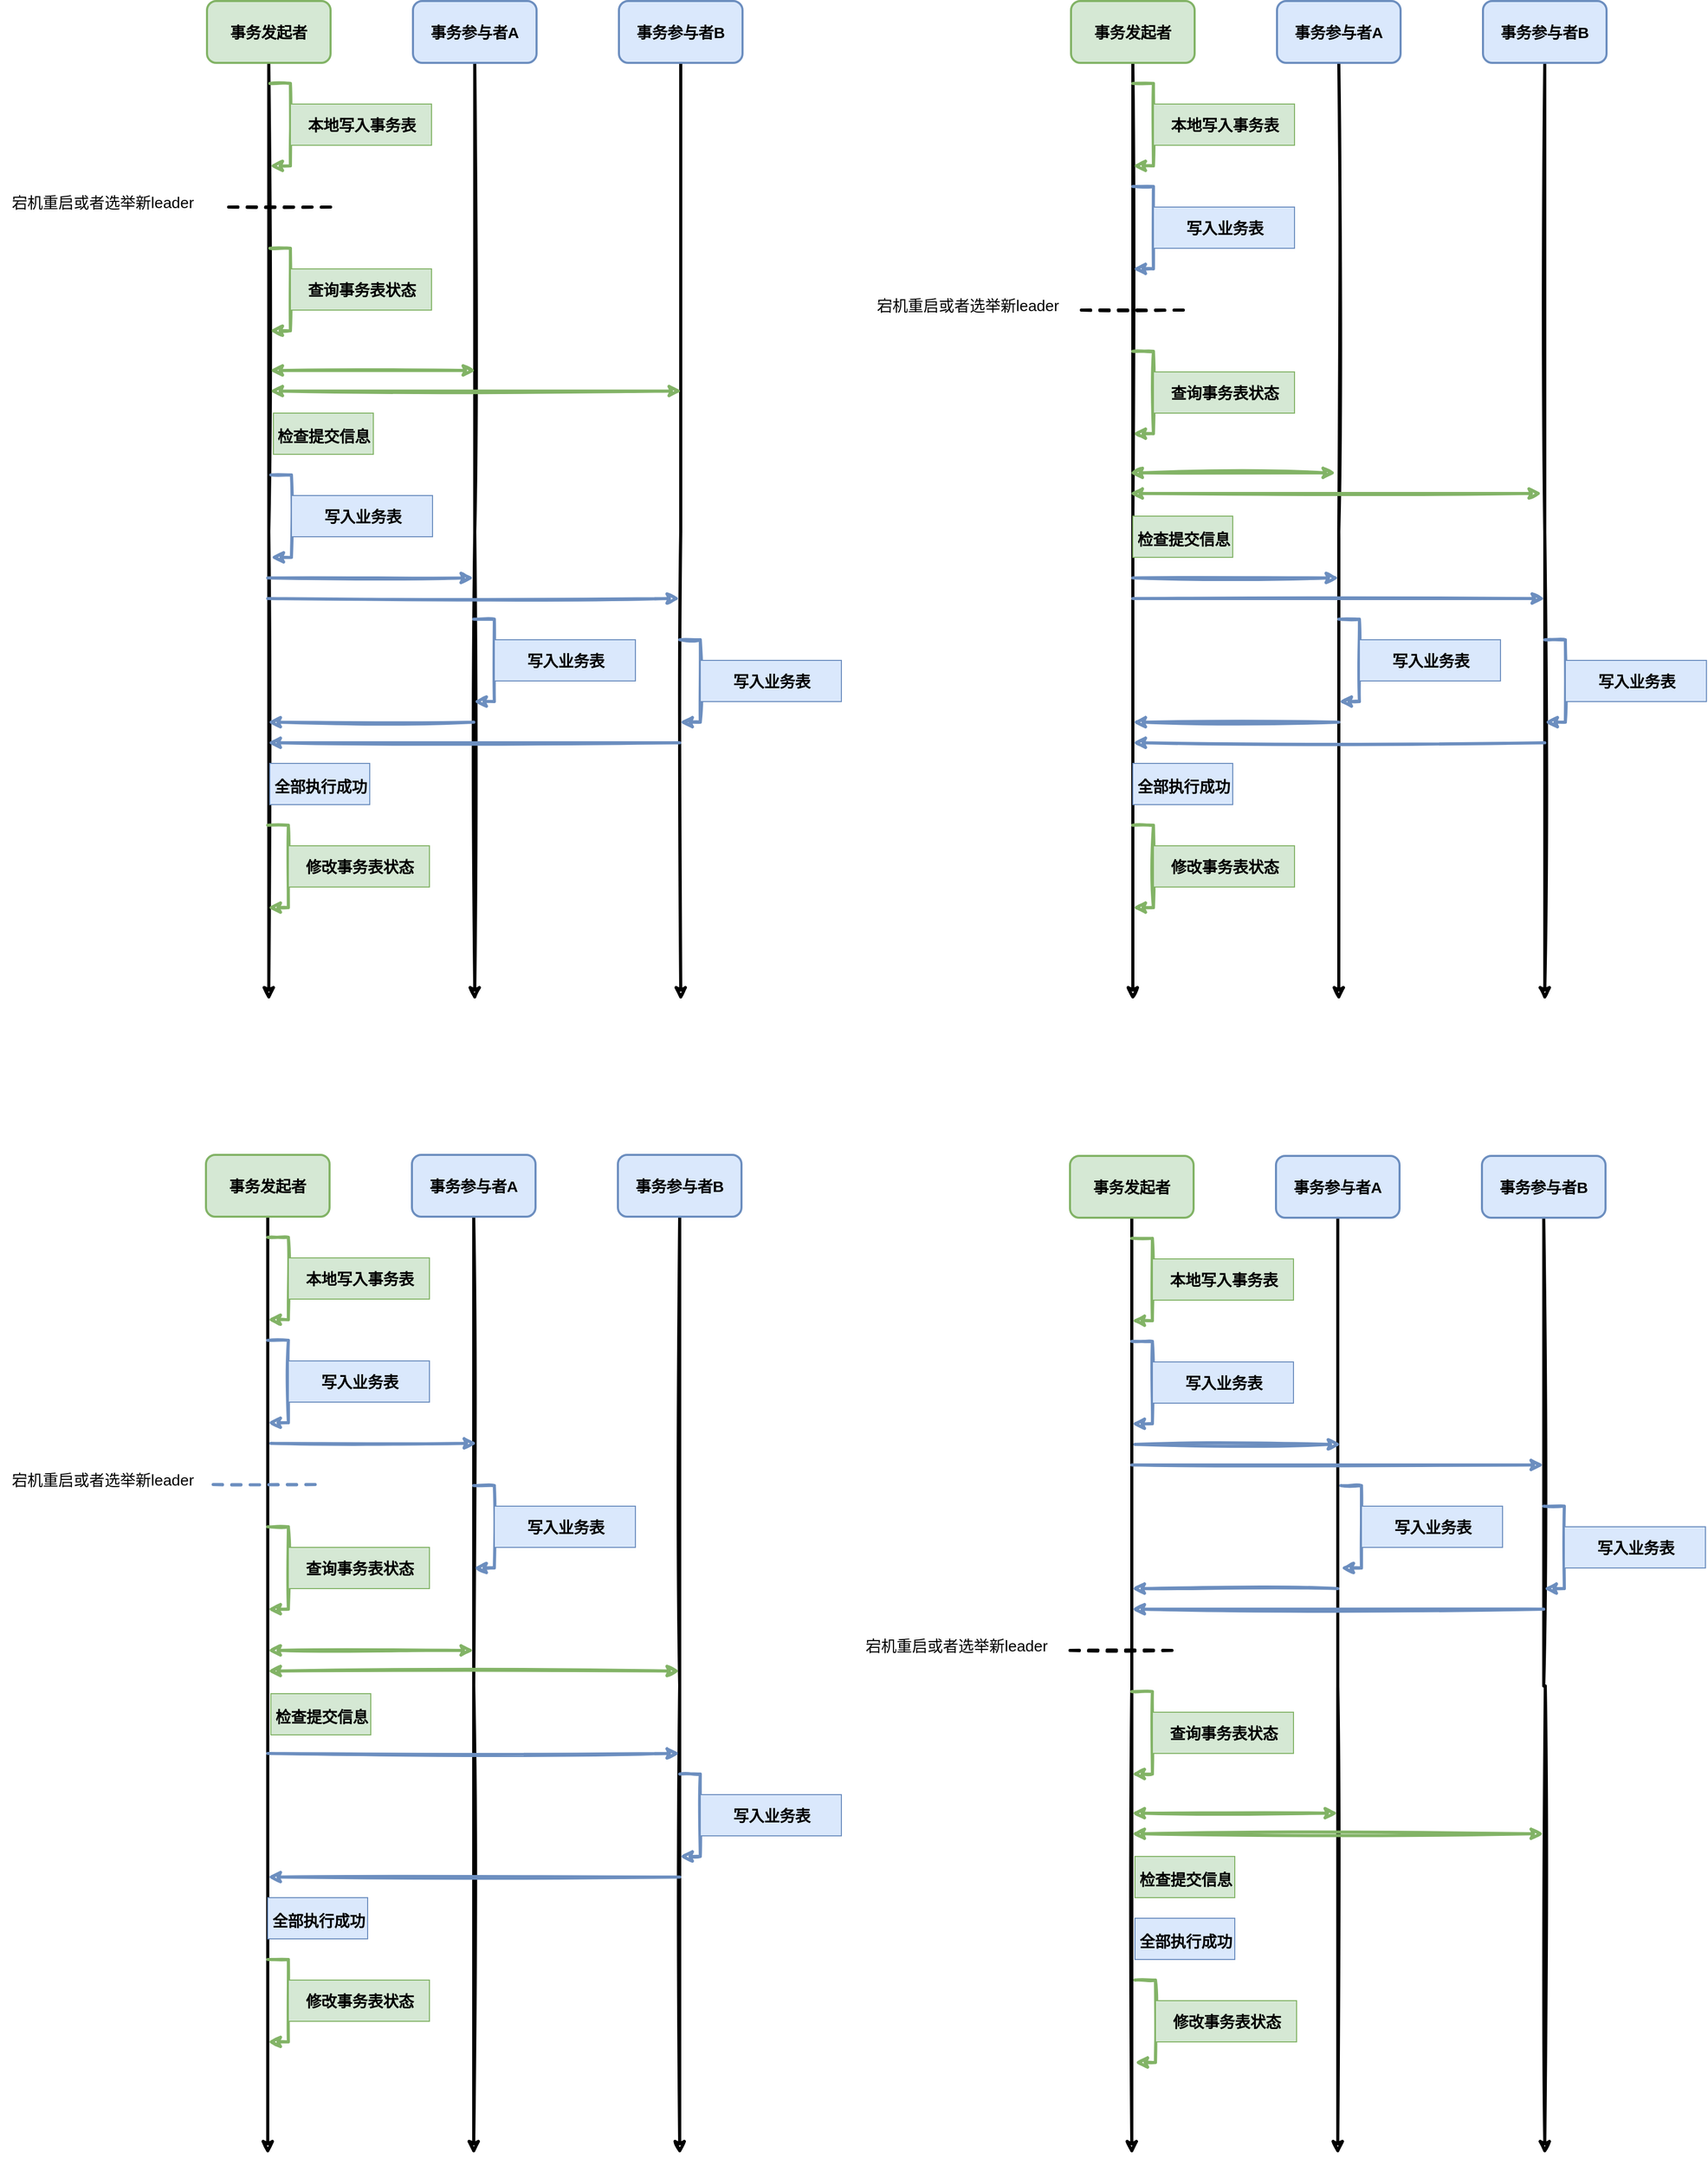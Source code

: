 <mxfile version="20.6.0" type="github">
  <diagram id="JE30GmxHAKpUW1IHaod4" name="第 1 页">
    <mxGraphModel dx="4730" dy="2670" grid="1" gridSize="10" guides="1" tooltips="1" connect="1" arrows="1" fold="1" page="1" pageScale="1" pageWidth="827" pageHeight="1169" math="0" shadow="0">
      <root>
        <mxCell id="0" />
        <mxCell id="1" parent="0" />
        <mxCell id="6mLWIgsdvIe36ro6pMHU-40" style="edgeStyle=orthogonalEdgeStyle;rounded=0;orthogonalLoop=1;jettySize=auto;html=1;fontSize=15;strokeWidth=3;sketch=1;" edge="1" parent="1" source="6mLWIgsdvIe36ro6pMHU-41">
          <mxGeometry relative="1" as="geometry">
            <mxPoint x="261" y="1010" as="targetPoint" />
          </mxGeometry>
        </mxCell>
        <mxCell id="6mLWIgsdvIe36ro6pMHU-41" value="事务发起者" style="rounded=1;whiteSpace=wrap;html=1;strokeWidth=2;fillWeight=4;hachureGap=8;hachureAngle=45;fillColor=#d5e8d4;sketch=0;strokeColor=#82b366;fontSize=15;fontStyle=1" vertex="1" parent="1">
          <mxGeometry x="201" y="40" width="120" height="60" as="geometry" />
        </mxCell>
        <mxCell id="6mLWIgsdvIe36ro6pMHU-42" style="edgeStyle=orthogonalEdgeStyle;rounded=0;orthogonalLoop=1;jettySize=auto;html=1;fontSize=15;strokeWidth=3;sketch=1;" edge="1" parent="1" source="6mLWIgsdvIe36ro6pMHU-43">
          <mxGeometry relative="1" as="geometry">
            <mxPoint x="461" y="1010" as="targetPoint" />
          </mxGeometry>
        </mxCell>
        <mxCell id="6mLWIgsdvIe36ro6pMHU-43" value="事务参与者A" style="rounded=1;whiteSpace=wrap;html=1;strokeWidth=2;fillWeight=4;hachureGap=8;hachureAngle=45;fillColor=#dae8fc;sketch=0;strokeColor=#6c8ebf;fontSize=15;fontStyle=1" vertex="1" parent="1">
          <mxGeometry x="401" y="40" width="120" height="60" as="geometry" />
        </mxCell>
        <mxCell id="6mLWIgsdvIe36ro6pMHU-44" style="edgeStyle=orthogonalEdgeStyle;rounded=0;orthogonalLoop=1;jettySize=auto;html=1;fontSize=15;strokeWidth=3;sketch=1;" edge="1" parent="1" source="6mLWIgsdvIe36ro6pMHU-45">
          <mxGeometry relative="1" as="geometry">
            <mxPoint x="661" y="1010" as="targetPoint" />
          </mxGeometry>
        </mxCell>
        <mxCell id="6mLWIgsdvIe36ro6pMHU-45" value="事务参与者B" style="rounded=1;whiteSpace=wrap;html=1;strokeWidth=2;fillWeight=4;hachureGap=8;hachureAngle=45;fillColor=#dae8fc;sketch=0;strokeColor=#6c8ebf;fontSize=15;fontStyle=1" vertex="1" parent="1">
          <mxGeometry x="601" y="40" width="120" height="60" as="geometry" />
        </mxCell>
        <mxCell id="6mLWIgsdvIe36ro6pMHU-46" value="" style="endArrow=classic;html=1;rounded=0;sketch=1;strokeWidth=3;fontSize=14;fillColor=#dae8fc;strokeColor=#6c8ebf;" edge="1" parent="1">
          <mxGeometry width="50" height="50" relative="1" as="geometry">
            <mxPoint x="260" y="600.0" as="sourcePoint" />
            <mxPoint x="460" y="600.0" as="targetPoint" />
          </mxGeometry>
        </mxCell>
        <mxCell id="6mLWIgsdvIe36ro6pMHU-47" value="" style="endArrow=classic;html=1;rounded=0;sketch=1;strokeWidth=3;fontSize=15;fillColor=#dae8fc;strokeColor=#6c8ebf;" edge="1" parent="1">
          <mxGeometry width="50" height="50" relative="1" as="geometry">
            <mxPoint x="460" y="740.0" as="sourcePoint" />
            <mxPoint x="260" y="740.0" as="targetPoint" />
          </mxGeometry>
        </mxCell>
        <mxCell id="6mLWIgsdvIe36ro6pMHU-48" value="" style="endArrow=classic;html=1;rounded=0;sketch=1;strokeWidth=3;fontSize=14;fillColor=#d5e8d4;strokeColor=#82b366;" edge="1" parent="1">
          <mxGeometry width="50" height="50" relative="1" as="geometry">
            <mxPoint x="262" y="120.0" as="sourcePoint" />
            <mxPoint x="262" y="200" as="targetPoint" />
            <Array as="points">
              <mxPoint x="282" y="120" />
              <mxPoint x="282" y="200" />
            </Array>
          </mxGeometry>
        </mxCell>
        <mxCell id="6mLWIgsdvIe36ro6pMHU-49" value="" style="endArrow=classic;html=1;rounded=0;sketch=1;strokeWidth=3;fontSize=14;fillColor=#dae8fc;strokeColor=#6c8ebf;" edge="1" parent="1">
          <mxGeometry width="50" height="50" relative="1" as="geometry">
            <mxPoint x="260" y="620.0" as="sourcePoint" />
            <mxPoint x="660" y="620" as="targetPoint" />
          </mxGeometry>
        </mxCell>
        <mxCell id="6mLWIgsdvIe36ro6pMHU-50" value="" style="endArrow=classic;html=1;rounded=0;sketch=1;strokeWidth=3;fontSize=15;fillColor=#dae8fc;strokeColor=#6c8ebf;" edge="1" parent="1">
          <mxGeometry width="50" height="50" relative="1" as="geometry">
            <mxPoint x="660" y="760" as="sourcePoint" />
            <mxPoint x="260" y="760.0" as="targetPoint" />
          </mxGeometry>
        </mxCell>
        <mxCell id="6mLWIgsdvIe36ro6pMHU-51" value="" style="endArrow=classic;html=1;rounded=0;sketch=1;strokeWidth=3;fontSize=14;fillColor=#dae8fc;strokeColor=#6c8ebf;" edge="1" parent="1">
          <mxGeometry width="50" height="50" relative="1" as="geometry">
            <mxPoint x="460" y="640.0" as="sourcePoint" />
            <mxPoint x="460" y="720" as="targetPoint" />
            <Array as="points">
              <mxPoint x="480" y="640" />
              <mxPoint x="480" y="720" />
            </Array>
          </mxGeometry>
        </mxCell>
        <mxCell id="6mLWIgsdvIe36ro6pMHU-52" value="本地写入事务表" style="text;html=1;fontSize=15;fontStyle=1;verticalAlign=middle;align=center;labelBackgroundColor=none;fillColor=#d5e8d4;strokeColor=#82b366;" vertex="1" parent="1">
          <mxGeometry x="282" y="140" width="137" height="40" as="geometry" />
        </mxCell>
        <mxCell id="6mLWIgsdvIe36ro6pMHU-53" value="写入业务表" style="text;html=1;fontSize=15;fontStyle=1;verticalAlign=middle;align=center;labelBackgroundColor=none;fillColor=#dae8fc;strokeColor=#6c8ebf;" vertex="1" parent="1">
          <mxGeometry x="480" y="660" width="137" height="40" as="geometry" />
        </mxCell>
        <mxCell id="6mLWIgsdvIe36ro6pMHU-54" value="&lt;font style=&quot;font-size: 15px;&quot;&gt;全部执行成功&lt;/font&gt;" style="text;strokeColor=#6c8ebf;fillColor=#dae8fc;html=1;fontSize=20;fontStyle=1;verticalAlign=middle;align=center;labelBackgroundColor=none;" vertex="1" parent="1">
          <mxGeometry x="262" y="780" width="97" height="40" as="geometry" />
        </mxCell>
        <mxCell id="6mLWIgsdvIe36ro6pMHU-57" value="" style="endArrow=classic;html=1;rounded=0;sketch=1;strokeWidth=3;fontSize=14;fillColor=#dae8fc;strokeColor=#6c8ebf;" edge="1" parent="1">
          <mxGeometry width="50" height="50" relative="1" as="geometry">
            <mxPoint x="660" y="660.0" as="sourcePoint" />
            <mxPoint x="660" y="740" as="targetPoint" />
            <Array as="points">
              <mxPoint x="680" y="660" />
              <mxPoint x="680" y="740" />
            </Array>
          </mxGeometry>
        </mxCell>
        <mxCell id="6mLWIgsdvIe36ro6pMHU-58" value="写入业务表" style="text;html=1;fontSize=15;fontStyle=1;verticalAlign=middle;align=center;labelBackgroundColor=none;fillColor=#dae8fc;strokeColor=#6c8ebf;" vertex="1" parent="1">
          <mxGeometry x="680" y="680" width="137" height="40" as="geometry" />
        </mxCell>
        <mxCell id="6mLWIgsdvIe36ro6pMHU-59" value="" style="endArrow=classic;html=1;rounded=0;sketch=1;strokeWidth=3;fontSize=14;fillColor=#d5e8d4;strokeColor=#82b366;" edge="1" parent="1">
          <mxGeometry width="50" height="50" relative="1" as="geometry">
            <mxPoint x="260" y="840.0" as="sourcePoint" />
            <mxPoint x="260" y="920" as="targetPoint" />
            <Array as="points">
              <mxPoint x="280" y="840" />
              <mxPoint x="280" y="920" />
            </Array>
          </mxGeometry>
        </mxCell>
        <mxCell id="6mLWIgsdvIe36ro6pMHU-60" value="修改事务表状态" style="text;html=1;fontSize=15;fontStyle=1;verticalAlign=middle;align=center;labelBackgroundColor=none;fillColor=#d5e8d4;strokeColor=#82b366;" vertex="1" parent="1">
          <mxGeometry x="280" y="860" width="137" height="40" as="geometry" />
        </mxCell>
        <mxCell id="6mLWIgsdvIe36ro6pMHU-61" value="" style="endArrow=none;dashed=1;html=1;rounded=0;strokeWidth=3;sketch=1;" edge="1" parent="1">
          <mxGeometry width="50" height="50" relative="1" as="geometry">
            <mxPoint x="222" y="240" as="sourcePoint" />
            <mxPoint x="322" y="240" as="targetPoint" />
          </mxGeometry>
        </mxCell>
        <mxCell id="6mLWIgsdvIe36ro6pMHU-62" value="宕机重启或者选举新leader" style="text;html=1;strokeColor=none;fillColor=none;align=center;verticalAlign=middle;whiteSpace=wrap;rounded=0;fontSize=15;" vertex="1" parent="1">
          <mxGeometry y="220" width="200" height="30" as="geometry" />
        </mxCell>
        <mxCell id="6mLWIgsdvIe36ro6pMHU-63" value="" style="endArrow=classic;html=1;rounded=0;sketch=1;strokeWidth=3;fontSize=14;fillColor=#d5e8d4;strokeColor=#82b366;" edge="1" parent="1">
          <mxGeometry width="50" height="50" relative="1" as="geometry">
            <mxPoint x="262" y="280.0" as="sourcePoint" />
            <mxPoint x="262" y="360" as="targetPoint" />
            <Array as="points">
              <mxPoint x="282" y="280" />
              <mxPoint x="282" y="360" />
            </Array>
          </mxGeometry>
        </mxCell>
        <mxCell id="6mLWIgsdvIe36ro6pMHU-64" value="查询事务表状态" style="text;html=1;fontSize=15;fontStyle=1;verticalAlign=middle;align=center;labelBackgroundColor=none;fillColor=#d5e8d4;strokeColor=#82b366;" vertex="1" parent="1">
          <mxGeometry x="282" y="300" width="137" height="40" as="geometry" />
        </mxCell>
        <mxCell id="6mLWIgsdvIe36ro6pMHU-65" value="&lt;font style=&quot;font-size: 15px;&quot;&gt;检查提交信息&lt;/font&gt;" style="text;strokeColor=#82b366;fillColor=#d5e8d4;html=1;fontSize=20;fontStyle=1;verticalAlign=middle;align=center;labelBackgroundColor=none;" vertex="1" parent="1">
          <mxGeometry x="265.5" y="440" width="97" height="40" as="geometry" />
        </mxCell>
        <mxCell id="6mLWIgsdvIe36ro6pMHU-114" style="edgeStyle=orthogonalEdgeStyle;rounded=0;orthogonalLoop=1;jettySize=auto;html=1;fontSize=15;strokeWidth=3;sketch=1;" edge="1" parent="1" source="6mLWIgsdvIe36ro6pMHU-115">
          <mxGeometry relative="1" as="geometry">
            <mxPoint x="1100" y="1010" as="targetPoint" />
          </mxGeometry>
        </mxCell>
        <mxCell id="6mLWIgsdvIe36ro6pMHU-115" value="事务发起者" style="rounded=1;whiteSpace=wrap;html=1;strokeWidth=2;fillWeight=4;hachureGap=8;hachureAngle=45;fillColor=#d5e8d4;sketch=0;strokeColor=#82b366;fontSize=15;fontStyle=1" vertex="1" parent="1">
          <mxGeometry x="1040" y="40" width="120" height="60" as="geometry" />
        </mxCell>
        <mxCell id="6mLWIgsdvIe36ro6pMHU-116" style="edgeStyle=orthogonalEdgeStyle;rounded=0;orthogonalLoop=1;jettySize=auto;html=1;fontSize=15;strokeWidth=3;sketch=1;" edge="1" parent="1" source="6mLWIgsdvIe36ro6pMHU-117">
          <mxGeometry relative="1" as="geometry">
            <mxPoint x="1300.0" y="1010" as="targetPoint" />
          </mxGeometry>
        </mxCell>
        <mxCell id="6mLWIgsdvIe36ro6pMHU-117" value="事务参与者A" style="rounded=1;whiteSpace=wrap;html=1;strokeWidth=2;fillWeight=4;hachureGap=8;hachureAngle=45;fillColor=#dae8fc;sketch=0;strokeColor=#6c8ebf;fontSize=15;fontStyle=1" vertex="1" parent="1">
          <mxGeometry x="1240" y="40" width="120" height="60" as="geometry" />
        </mxCell>
        <mxCell id="6mLWIgsdvIe36ro6pMHU-118" style="edgeStyle=orthogonalEdgeStyle;rounded=0;orthogonalLoop=1;jettySize=auto;html=1;fontSize=15;strokeWidth=3;sketch=1;" edge="1" parent="1" source="6mLWIgsdvIe36ro6pMHU-119">
          <mxGeometry relative="1" as="geometry">
            <mxPoint x="1500" y="1010" as="targetPoint" />
          </mxGeometry>
        </mxCell>
        <mxCell id="6mLWIgsdvIe36ro6pMHU-119" value="事务参与者B" style="rounded=1;whiteSpace=wrap;html=1;strokeWidth=2;fillWeight=4;hachureGap=8;hachureAngle=45;fillColor=#dae8fc;sketch=0;strokeColor=#6c8ebf;fontSize=15;fontStyle=1" vertex="1" parent="1">
          <mxGeometry x="1440" y="40" width="120" height="60" as="geometry" />
        </mxCell>
        <mxCell id="6mLWIgsdvIe36ro6pMHU-120" value="" style="endArrow=classic;html=1;rounded=0;sketch=1;strokeWidth=3;fontSize=14;fillColor=#dae8fc;strokeColor=#6c8ebf;" edge="1" parent="1">
          <mxGeometry width="50" height="50" relative="1" as="geometry">
            <mxPoint x="1100.0" y="600.0" as="sourcePoint" />
            <mxPoint x="1300.0" y="600.0" as="targetPoint" />
          </mxGeometry>
        </mxCell>
        <mxCell id="6mLWIgsdvIe36ro6pMHU-121" value="" style="endArrow=classic;html=1;rounded=0;sketch=1;strokeWidth=3;fontSize=15;fillColor=#dae8fc;strokeColor=#6c8ebf;" edge="1" parent="1">
          <mxGeometry width="50" height="50" relative="1" as="geometry">
            <mxPoint x="1300.0" y="740.0" as="sourcePoint" />
            <mxPoint x="1100.0" y="740.0" as="targetPoint" />
          </mxGeometry>
        </mxCell>
        <mxCell id="6mLWIgsdvIe36ro6pMHU-122" value="" style="endArrow=classic;html=1;rounded=0;sketch=1;strokeWidth=3;fontSize=14;fillColor=#d5e8d4;strokeColor=#82b366;" edge="1" parent="1">
          <mxGeometry width="50" height="50" relative="1" as="geometry">
            <mxPoint x="1100" y="120.0" as="sourcePoint" />
            <mxPoint x="1100" y="200" as="targetPoint" />
            <Array as="points">
              <mxPoint x="1120" y="120" />
              <mxPoint x="1120" y="200" />
            </Array>
          </mxGeometry>
        </mxCell>
        <mxCell id="6mLWIgsdvIe36ro6pMHU-123" value="" style="endArrow=classic;html=1;rounded=0;sketch=1;strokeWidth=3;fontSize=14;fillColor=#dae8fc;strokeColor=#6c8ebf;" edge="1" parent="1">
          <mxGeometry width="50" height="50" relative="1" as="geometry">
            <mxPoint x="1100" y="620.0" as="sourcePoint" />
            <mxPoint x="1500" y="620" as="targetPoint" />
          </mxGeometry>
        </mxCell>
        <mxCell id="6mLWIgsdvIe36ro6pMHU-124" value="" style="endArrow=classic;html=1;rounded=0;sketch=1;strokeWidth=3;fontSize=15;fillColor=#dae8fc;strokeColor=#6c8ebf;" edge="1" parent="1">
          <mxGeometry width="50" height="50" relative="1" as="geometry">
            <mxPoint x="1500" y="760" as="sourcePoint" />
            <mxPoint x="1100" y="760.0" as="targetPoint" />
          </mxGeometry>
        </mxCell>
        <mxCell id="6mLWIgsdvIe36ro6pMHU-125" value="" style="endArrow=classic;html=1;rounded=0;sketch=1;strokeWidth=3;fontSize=14;fillColor=#dae8fc;strokeColor=#6c8ebf;" edge="1" parent="1">
          <mxGeometry width="50" height="50" relative="1" as="geometry">
            <mxPoint x="1300.0" y="640.0" as="sourcePoint" />
            <mxPoint x="1300.0" y="720" as="targetPoint" />
            <Array as="points">
              <mxPoint x="1320" y="640" />
              <mxPoint x="1320" y="720" />
            </Array>
          </mxGeometry>
        </mxCell>
        <mxCell id="6mLWIgsdvIe36ro6pMHU-126" value="本地写入事务表" style="text;html=1;fontSize=15;fontStyle=1;verticalAlign=middle;align=center;labelBackgroundColor=none;fillColor=#d5e8d4;strokeColor=#82b366;" vertex="1" parent="1">
          <mxGeometry x="1120" y="140" width="137" height="40" as="geometry" />
        </mxCell>
        <mxCell id="6mLWIgsdvIe36ro6pMHU-127" value="写入业务表" style="text;html=1;fontSize=15;fontStyle=1;verticalAlign=middle;align=center;labelBackgroundColor=none;fillColor=#dae8fc;strokeColor=#6c8ebf;" vertex="1" parent="1">
          <mxGeometry x="1320" y="660" width="137" height="40" as="geometry" />
        </mxCell>
        <mxCell id="6mLWIgsdvIe36ro6pMHU-128" value="&lt;font style=&quot;font-size: 15px;&quot;&gt;全部执行成功&lt;/font&gt;" style="text;strokeColor=#6c8ebf;fillColor=#dae8fc;html=1;fontSize=20;fontStyle=1;verticalAlign=middle;align=center;labelBackgroundColor=none;" vertex="1" parent="1">
          <mxGeometry x="1100" y="780" width="97" height="40" as="geometry" />
        </mxCell>
        <mxCell id="6mLWIgsdvIe36ro6pMHU-129" value="" style="endArrow=classic;html=1;rounded=0;sketch=1;strokeWidth=3;fontSize=14;fillColor=#dae8fc;strokeColor=#6c8ebf;" edge="1" parent="1">
          <mxGeometry width="50" height="50" relative="1" as="geometry">
            <mxPoint x="1100.0" y="220.0" as="sourcePoint" />
            <mxPoint x="1100.0" y="300" as="targetPoint" />
            <Array as="points">
              <mxPoint x="1120" y="220" />
              <mxPoint x="1120" y="300" />
            </Array>
          </mxGeometry>
        </mxCell>
        <mxCell id="6mLWIgsdvIe36ro6pMHU-130" value="写入业务表" style="text;html=1;fontSize=15;fontStyle=1;verticalAlign=middle;align=center;labelBackgroundColor=none;fillColor=#dae8fc;strokeColor=#6c8ebf;" vertex="1" parent="1">
          <mxGeometry x="1120" y="240" width="137" height="40" as="geometry" />
        </mxCell>
        <mxCell id="6mLWIgsdvIe36ro6pMHU-131" value="" style="endArrow=classic;html=1;rounded=0;sketch=1;strokeWidth=3;fontSize=14;fillColor=#dae8fc;strokeColor=#6c8ebf;" edge="1" parent="1">
          <mxGeometry width="50" height="50" relative="1" as="geometry">
            <mxPoint x="1500" y="660.0" as="sourcePoint" />
            <mxPoint x="1500" y="740" as="targetPoint" />
            <Array as="points">
              <mxPoint x="1520" y="660" />
              <mxPoint x="1520" y="740" />
            </Array>
          </mxGeometry>
        </mxCell>
        <mxCell id="6mLWIgsdvIe36ro6pMHU-132" value="写入业务表" style="text;html=1;fontSize=15;fontStyle=1;verticalAlign=middle;align=center;labelBackgroundColor=none;fillColor=#dae8fc;strokeColor=#6c8ebf;" vertex="1" parent="1">
          <mxGeometry x="1520" y="680" width="137" height="40" as="geometry" />
        </mxCell>
        <mxCell id="6mLWIgsdvIe36ro6pMHU-133" value="" style="endArrow=classic;html=1;rounded=0;sketch=1;strokeWidth=3;fontSize=14;fillColor=#d5e8d4;strokeColor=#82b366;" edge="1" parent="1">
          <mxGeometry width="50" height="50" relative="1" as="geometry">
            <mxPoint x="1100" y="840.0" as="sourcePoint" />
            <mxPoint x="1100" y="920" as="targetPoint" />
            <Array as="points">
              <mxPoint x="1120" y="840" />
              <mxPoint x="1120" y="920" />
            </Array>
          </mxGeometry>
        </mxCell>
        <mxCell id="6mLWIgsdvIe36ro6pMHU-134" value="修改事务表状态" style="text;html=1;fontSize=15;fontStyle=1;verticalAlign=middle;align=center;labelBackgroundColor=none;fillColor=#d5e8d4;strokeColor=#82b366;" vertex="1" parent="1">
          <mxGeometry x="1120" y="860" width="137" height="40" as="geometry" />
        </mxCell>
        <mxCell id="6mLWIgsdvIe36ro6pMHU-135" value="" style="endArrow=none;dashed=1;html=1;rounded=0;strokeWidth=3;sketch=1;" edge="1" parent="1">
          <mxGeometry width="50" height="50" relative="1" as="geometry">
            <mxPoint x="1050" y="340" as="sourcePoint" />
            <mxPoint x="1150" y="340" as="targetPoint" />
          </mxGeometry>
        </mxCell>
        <mxCell id="6mLWIgsdvIe36ro6pMHU-136" value="宕机重启或者选举新leader" style="text;html=1;strokeColor=none;fillColor=none;align=center;verticalAlign=middle;whiteSpace=wrap;rounded=0;fontSize=15;" vertex="1" parent="1">
          <mxGeometry x="840" y="320" width="200" height="30" as="geometry" />
        </mxCell>
        <mxCell id="6mLWIgsdvIe36ro6pMHU-137" value="" style="endArrow=classic;html=1;rounded=0;sketch=1;strokeWidth=3;fontSize=14;fillColor=#d5e8d4;strokeColor=#82b366;" edge="1" parent="1">
          <mxGeometry width="50" height="50" relative="1" as="geometry">
            <mxPoint x="1100" y="380.0" as="sourcePoint" />
            <mxPoint x="1100" y="460" as="targetPoint" />
            <Array as="points">
              <mxPoint x="1120" y="380" />
              <mxPoint x="1120" y="460" />
            </Array>
          </mxGeometry>
        </mxCell>
        <mxCell id="6mLWIgsdvIe36ro6pMHU-138" value="查询事务表状态" style="text;html=1;fontSize=15;fontStyle=1;verticalAlign=middle;align=center;labelBackgroundColor=none;fillColor=#d5e8d4;strokeColor=#82b366;" vertex="1" parent="1">
          <mxGeometry x="1120" y="400" width="137" height="40" as="geometry" />
        </mxCell>
        <mxCell id="6mLWIgsdvIe36ro6pMHU-139" value="&lt;font style=&quot;font-size: 15px;&quot;&gt;检查提交信息&lt;/font&gt;" style="text;strokeColor=#82b366;fillColor=#d5e8d4;html=1;fontSize=20;fontStyle=1;verticalAlign=middle;align=center;labelBackgroundColor=none;" vertex="1" parent="1">
          <mxGeometry x="1100" y="540" width="97" height="40" as="geometry" />
        </mxCell>
        <mxCell id="6mLWIgsdvIe36ro6pMHU-140" style="edgeStyle=orthogonalEdgeStyle;rounded=0;orthogonalLoop=1;jettySize=auto;html=1;fontSize=15;strokeWidth=3;sketch=1;" edge="1" parent="1" source="6mLWIgsdvIe36ro6pMHU-141">
          <mxGeometry relative="1" as="geometry">
            <mxPoint x="260.0" y="2130" as="targetPoint" />
          </mxGeometry>
        </mxCell>
        <mxCell id="6mLWIgsdvIe36ro6pMHU-141" value="事务发起者" style="rounded=1;whiteSpace=wrap;html=1;strokeWidth=2;fillWeight=4;hachureGap=8;hachureAngle=45;fillColor=#d5e8d4;sketch=0;strokeColor=#82b366;fontSize=15;fontStyle=1" vertex="1" parent="1">
          <mxGeometry x="200" y="1160" width="120" height="60" as="geometry" />
        </mxCell>
        <mxCell id="6mLWIgsdvIe36ro6pMHU-142" style="edgeStyle=orthogonalEdgeStyle;rounded=0;orthogonalLoop=1;jettySize=auto;html=1;fontSize=15;strokeWidth=3;sketch=1;" edge="1" parent="1" source="6mLWIgsdvIe36ro6pMHU-143">
          <mxGeometry relative="1" as="geometry">
            <mxPoint x="460" y="2130" as="targetPoint" />
          </mxGeometry>
        </mxCell>
        <mxCell id="6mLWIgsdvIe36ro6pMHU-143" value="事务参与者A" style="rounded=1;whiteSpace=wrap;html=1;strokeWidth=2;fillWeight=4;hachureGap=8;hachureAngle=45;fillColor=#dae8fc;sketch=0;strokeColor=#6c8ebf;fontSize=15;fontStyle=1" vertex="1" parent="1">
          <mxGeometry x="400" y="1160" width="120" height="60" as="geometry" />
        </mxCell>
        <mxCell id="6mLWIgsdvIe36ro6pMHU-144" style="edgeStyle=orthogonalEdgeStyle;rounded=0;orthogonalLoop=1;jettySize=auto;html=1;fontSize=15;strokeWidth=3;sketch=1;" edge="1" parent="1" source="6mLWIgsdvIe36ro6pMHU-145">
          <mxGeometry relative="1" as="geometry">
            <mxPoint x="660" y="2130" as="targetPoint" />
          </mxGeometry>
        </mxCell>
        <mxCell id="6mLWIgsdvIe36ro6pMHU-145" value="事务参与者B" style="rounded=1;whiteSpace=wrap;html=1;strokeWidth=2;fillWeight=4;hachureGap=8;hachureAngle=45;fillColor=#dae8fc;sketch=0;strokeColor=#6c8ebf;fontSize=15;fontStyle=1" vertex="1" parent="1">
          <mxGeometry x="600" y="1160" width="120" height="60" as="geometry" />
        </mxCell>
        <mxCell id="6mLWIgsdvIe36ro6pMHU-146" value="" style="endArrow=classic;html=1;rounded=0;sketch=1;strokeWidth=3;fontSize=14;fillColor=#dae8fc;strokeColor=#6c8ebf;" edge="1" parent="1">
          <mxGeometry width="50" height="50" relative="1" as="geometry">
            <mxPoint x="263.0" y="1440.0" as="sourcePoint" />
            <mxPoint x="463" y="1440.0" as="targetPoint" />
          </mxGeometry>
        </mxCell>
        <mxCell id="6mLWIgsdvIe36ro6pMHU-148" value="" style="endArrow=classic;html=1;rounded=0;sketch=1;strokeWidth=3;fontSize=14;fillColor=#d5e8d4;strokeColor=#82b366;" edge="1" parent="1">
          <mxGeometry width="50" height="50" relative="1" as="geometry">
            <mxPoint x="260.0" y="1240.0" as="sourcePoint" />
            <mxPoint x="260.0" y="1320" as="targetPoint" />
            <Array as="points">
              <mxPoint x="280" y="1240" />
              <mxPoint x="280" y="1320" />
            </Array>
          </mxGeometry>
        </mxCell>
        <mxCell id="6mLWIgsdvIe36ro6pMHU-149" value="" style="endArrow=classic;html=1;rounded=0;sketch=1;strokeWidth=3;fontSize=14;fillColor=#dae8fc;strokeColor=#6c8ebf;" edge="1" parent="1">
          <mxGeometry width="50" height="50" relative="1" as="geometry">
            <mxPoint x="260" y="1741.0" as="sourcePoint" />
            <mxPoint x="660" y="1741" as="targetPoint" />
          </mxGeometry>
        </mxCell>
        <mxCell id="6mLWIgsdvIe36ro6pMHU-150" value="" style="endArrow=classic;html=1;rounded=0;sketch=1;strokeWidth=3;fontSize=15;fillColor=#dae8fc;strokeColor=#6c8ebf;" edge="1" parent="1">
          <mxGeometry width="50" height="50" relative="1" as="geometry">
            <mxPoint x="660" y="1861" as="sourcePoint" />
            <mxPoint x="260" y="1861.0" as="targetPoint" />
          </mxGeometry>
        </mxCell>
        <mxCell id="6mLWIgsdvIe36ro6pMHU-151" value="" style="endArrow=classic;html=1;rounded=0;sketch=1;strokeWidth=3;fontSize=14;fillColor=#dae8fc;strokeColor=#6c8ebf;" edge="1" parent="1">
          <mxGeometry width="50" height="50" relative="1" as="geometry">
            <mxPoint x="460" y="1481.0" as="sourcePoint" />
            <mxPoint x="460" y="1561" as="targetPoint" />
            <Array as="points">
              <mxPoint x="480" y="1481" />
              <mxPoint x="480" y="1561" />
            </Array>
          </mxGeometry>
        </mxCell>
        <mxCell id="6mLWIgsdvIe36ro6pMHU-152" value="本地写入事务表" style="text;html=1;fontSize=15;fontStyle=1;verticalAlign=middle;align=center;labelBackgroundColor=none;fillColor=#d5e8d4;strokeColor=#82b366;" vertex="1" parent="1">
          <mxGeometry x="280" y="1260" width="137" height="40" as="geometry" />
        </mxCell>
        <mxCell id="6mLWIgsdvIe36ro6pMHU-153" value="写入业务表" style="text;html=1;fontSize=15;fontStyle=1;verticalAlign=middle;align=center;labelBackgroundColor=none;fillColor=#dae8fc;strokeColor=#6c8ebf;" vertex="1" parent="1">
          <mxGeometry x="480" y="1501" width="137" height="40" as="geometry" />
        </mxCell>
        <mxCell id="6mLWIgsdvIe36ro6pMHU-154" value="&lt;font style=&quot;font-size: 15px;&quot;&gt;全部执行成功&lt;/font&gt;" style="text;strokeColor=#6c8ebf;fillColor=#dae8fc;html=1;fontSize=20;fontStyle=1;verticalAlign=middle;align=center;labelBackgroundColor=none;" vertex="1" parent="1">
          <mxGeometry x="260" y="1881" width="97" height="40" as="geometry" />
        </mxCell>
        <mxCell id="6mLWIgsdvIe36ro6pMHU-155" value="" style="endArrow=classic;html=1;rounded=0;sketch=1;strokeWidth=3;fontSize=14;fillColor=#dae8fc;strokeColor=#6c8ebf;" edge="1" parent="1">
          <mxGeometry width="50" height="50" relative="1" as="geometry">
            <mxPoint x="260.0" y="1340.0" as="sourcePoint" />
            <mxPoint x="260.0" y="1420" as="targetPoint" />
            <Array as="points">
              <mxPoint x="280" y="1340" />
              <mxPoint x="280" y="1420" />
            </Array>
          </mxGeometry>
        </mxCell>
        <mxCell id="6mLWIgsdvIe36ro6pMHU-156" value="写入业务表" style="text;html=1;fontSize=15;fontStyle=1;verticalAlign=middle;align=center;labelBackgroundColor=none;fillColor=#dae8fc;strokeColor=#6c8ebf;" vertex="1" parent="1">
          <mxGeometry x="280" y="1360" width="137" height="40" as="geometry" />
        </mxCell>
        <mxCell id="6mLWIgsdvIe36ro6pMHU-157" value="" style="endArrow=classic;html=1;rounded=0;sketch=1;strokeWidth=3;fontSize=14;fillColor=#dae8fc;strokeColor=#6c8ebf;" edge="1" parent="1">
          <mxGeometry width="50" height="50" relative="1" as="geometry">
            <mxPoint x="660" y="1761.0" as="sourcePoint" />
            <mxPoint x="660" y="1841" as="targetPoint" />
            <Array as="points">
              <mxPoint x="680" y="1761" />
              <mxPoint x="680" y="1841" />
            </Array>
          </mxGeometry>
        </mxCell>
        <mxCell id="6mLWIgsdvIe36ro6pMHU-158" value="写入业务表" style="text;html=1;fontSize=15;fontStyle=1;verticalAlign=middle;align=center;labelBackgroundColor=none;fillColor=#dae8fc;strokeColor=#6c8ebf;" vertex="1" parent="1">
          <mxGeometry x="680" y="1781" width="137" height="40" as="geometry" />
        </mxCell>
        <mxCell id="6mLWIgsdvIe36ro6pMHU-159" value="" style="endArrow=classic;html=1;rounded=0;sketch=1;strokeWidth=3;fontSize=14;fillColor=#d5e8d4;strokeColor=#82b366;" edge="1" parent="1">
          <mxGeometry width="50" height="50" relative="1" as="geometry">
            <mxPoint x="260.0" y="1941.0" as="sourcePoint" />
            <mxPoint x="260.0" y="2021" as="targetPoint" />
            <Array as="points">
              <mxPoint x="280" y="1941" />
              <mxPoint x="280" y="2021" />
            </Array>
          </mxGeometry>
        </mxCell>
        <mxCell id="6mLWIgsdvIe36ro6pMHU-160" value="修改事务表状态" style="text;html=1;fontSize=15;fontStyle=1;verticalAlign=middle;align=center;labelBackgroundColor=none;fillColor=#d5e8d4;strokeColor=#82b366;" vertex="1" parent="1">
          <mxGeometry x="280" y="1961" width="137" height="40" as="geometry" />
        </mxCell>
        <mxCell id="6mLWIgsdvIe36ro6pMHU-161" value="" style="endArrow=none;dashed=1;html=1;rounded=0;strokeWidth=3;sketch=1;fillColor=#dae8fc;strokeColor=#6c8ebf;" edge="1" parent="1">
          <mxGeometry width="50" height="50" relative="1" as="geometry">
            <mxPoint x="207.0" y="1480" as="sourcePoint" />
            <mxPoint x="307.0" y="1480" as="targetPoint" />
          </mxGeometry>
        </mxCell>
        <mxCell id="6mLWIgsdvIe36ro6pMHU-162" value="宕机重启或者选举新leader" style="text;html=1;strokeColor=none;fillColor=none;align=center;verticalAlign=middle;whiteSpace=wrap;rounded=0;fontSize=15;" vertex="1" parent="1">
          <mxGeometry y="1460" width="200" height="30" as="geometry" />
        </mxCell>
        <mxCell id="6mLWIgsdvIe36ro6pMHU-169" value="" style="endArrow=classic;html=1;rounded=0;sketch=1;strokeWidth=3;fontSize=14;fillColor=#d5e8d4;strokeColor=#82b366;" edge="1" parent="1">
          <mxGeometry width="50" height="50" relative="1" as="geometry">
            <mxPoint x="260.0" y="1521" as="sourcePoint" />
            <mxPoint x="260.0" y="1601" as="targetPoint" />
            <Array as="points">
              <mxPoint x="280" y="1521" />
              <mxPoint x="280" y="1601" />
            </Array>
          </mxGeometry>
        </mxCell>
        <mxCell id="6mLWIgsdvIe36ro6pMHU-170" value="查询事务表状态" style="text;html=1;fontSize=15;fontStyle=1;verticalAlign=middle;align=center;labelBackgroundColor=none;fillColor=#d5e8d4;strokeColor=#82b366;" vertex="1" parent="1">
          <mxGeometry x="280" y="1541" width="137" height="40" as="geometry" />
        </mxCell>
        <mxCell id="6mLWIgsdvIe36ro6pMHU-174" style="edgeStyle=orthogonalEdgeStyle;rounded=0;orthogonalLoop=1;jettySize=auto;html=1;fontSize=15;strokeWidth=3;sketch=1;" edge="1" parent="1" source="6mLWIgsdvIe36ro6pMHU-175">
          <mxGeometry relative="1" as="geometry">
            <mxPoint x="1099" y="2130" as="targetPoint" />
          </mxGeometry>
        </mxCell>
        <mxCell id="6mLWIgsdvIe36ro6pMHU-175" value="事务发起者" style="rounded=1;whiteSpace=wrap;html=1;strokeWidth=2;fillWeight=4;hachureGap=8;hachureAngle=45;fillColor=#d5e8d4;sketch=0;strokeColor=#82b366;fontSize=15;fontStyle=1" vertex="1" parent="1">
          <mxGeometry x="1039" y="1161" width="120" height="60" as="geometry" />
        </mxCell>
        <mxCell id="6mLWIgsdvIe36ro6pMHU-176" style="edgeStyle=orthogonalEdgeStyle;rounded=0;orthogonalLoop=1;jettySize=auto;html=1;fontSize=15;strokeWidth=3;sketch=1;" edge="1" parent="1" source="6mLWIgsdvIe36ro6pMHU-177">
          <mxGeometry relative="1" as="geometry">
            <mxPoint x="1299" y="2130" as="targetPoint" />
          </mxGeometry>
        </mxCell>
        <mxCell id="6mLWIgsdvIe36ro6pMHU-177" value="事务参与者A" style="rounded=1;whiteSpace=wrap;html=1;strokeWidth=2;fillWeight=4;hachureGap=8;hachureAngle=45;fillColor=#dae8fc;sketch=0;strokeColor=#6c8ebf;fontSize=15;fontStyle=1" vertex="1" parent="1">
          <mxGeometry x="1239" y="1161" width="120" height="60" as="geometry" />
        </mxCell>
        <mxCell id="6mLWIgsdvIe36ro6pMHU-178" style="edgeStyle=orthogonalEdgeStyle;rounded=0;orthogonalLoop=1;jettySize=auto;html=1;fontSize=15;strokeWidth=3;sketch=1;" edge="1" parent="1" source="6mLWIgsdvIe36ro6pMHU-179">
          <mxGeometry relative="1" as="geometry">
            <mxPoint x="1500" y="2130" as="targetPoint" />
          </mxGeometry>
        </mxCell>
        <mxCell id="6mLWIgsdvIe36ro6pMHU-179" value="事务参与者B" style="rounded=1;whiteSpace=wrap;html=1;strokeWidth=2;fillWeight=4;hachureGap=8;hachureAngle=45;fillColor=#dae8fc;sketch=0;strokeColor=#6c8ebf;fontSize=15;fontStyle=1" vertex="1" parent="1">
          <mxGeometry x="1439" y="1161" width="120" height="60" as="geometry" />
        </mxCell>
        <mxCell id="6mLWIgsdvIe36ro6pMHU-180" value="" style="endArrow=classic;html=1;rounded=0;sketch=1;strokeWidth=3;fontSize=14;fillColor=#dae8fc;strokeColor=#6c8ebf;" edge="1" parent="1">
          <mxGeometry width="50" height="50" relative="1" as="geometry">
            <mxPoint x="1102.0" y="1441.0" as="sourcePoint" />
            <mxPoint x="1302" y="1441.0" as="targetPoint" />
          </mxGeometry>
        </mxCell>
        <mxCell id="6mLWIgsdvIe36ro6pMHU-181" value="" style="endArrow=classic;html=1;rounded=0;sketch=1;strokeWidth=3;fontSize=14;fillColor=#d5e8d4;strokeColor=#82b366;" edge="1" parent="1">
          <mxGeometry width="50" height="50" relative="1" as="geometry">
            <mxPoint x="1099" y="1241.0" as="sourcePoint" />
            <mxPoint x="1099" y="1321" as="targetPoint" />
            <Array as="points">
              <mxPoint x="1119" y="1241" />
              <mxPoint x="1119" y="1321" />
            </Array>
          </mxGeometry>
        </mxCell>
        <mxCell id="6mLWIgsdvIe36ro6pMHU-184" value="" style="endArrow=classic;html=1;rounded=0;sketch=1;strokeWidth=3;fontSize=14;fillColor=#dae8fc;strokeColor=#6c8ebf;" edge="1" parent="1">
          <mxGeometry width="50" height="50" relative="1" as="geometry">
            <mxPoint x="1302" y="1481.0" as="sourcePoint" />
            <mxPoint x="1302" y="1561" as="targetPoint" />
            <Array as="points">
              <mxPoint x="1322" y="1481" />
              <mxPoint x="1322" y="1561" />
            </Array>
          </mxGeometry>
        </mxCell>
        <mxCell id="6mLWIgsdvIe36ro6pMHU-185" value="本地写入事务表" style="text;html=1;fontSize=15;fontStyle=1;verticalAlign=middle;align=center;labelBackgroundColor=none;fillColor=#d5e8d4;strokeColor=#82b366;" vertex="1" parent="1">
          <mxGeometry x="1119" y="1261" width="137" height="40" as="geometry" />
        </mxCell>
        <mxCell id="6mLWIgsdvIe36ro6pMHU-186" value="写入业务表" style="text;html=1;fontSize=15;fontStyle=1;verticalAlign=middle;align=center;labelBackgroundColor=none;fillColor=#dae8fc;strokeColor=#6c8ebf;" vertex="1" parent="1">
          <mxGeometry x="1322" y="1501" width="137" height="40" as="geometry" />
        </mxCell>
        <mxCell id="6mLWIgsdvIe36ro6pMHU-187" value="&lt;font style=&quot;font-size: 15px;&quot;&gt;全部执行成功&lt;/font&gt;" style="text;strokeColor=#6c8ebf;fillColor=#dae8fc;html=1;fontSize=20;fontStyle=1;verticalAlign=middle;align=center;labelBackgroundColor=none;" vertex="1" parent="1">
          <mxGeometry x="1102" y="1901" width="97" height="40" as="geometry" />
        </mxCell>
        <mxCell id="6mLWIgsdvIe36ro6pMHU-188" value="" style="endArrow=classic;html=1;rounded=0;sketch=1;strokeWidth=3;fontSize=14;fillColor=#dae8fc;strokeColor=#6c8ebf;" edge="1" parent="1">
          <mxGeometry width="50" height="50" relative="1" as="geometry">
            <mxPoint x="1099" y="1341.0" as="sourcePoint" />
            <mxPoint x="1099" y="1421" as="targetPoint" />
            <Array as="points">
              <mxPoint x="1119" y="1341" />
              <mxPoint x="1119" y="1421" />
            </Array>
          </mxGeometry>
        </mxCell>
        <mxCell id="6mLWIgsdvIe36ro6pMHU-189" value="写入业务表" style="text;html=1;fontSize=15;fontStyle=1;verticalAlign=middle;align=center;labelBackgroundColor=none;fillColor=#dae8fc;strokeColor=#6c8ebf;" vertex="1" parent="1">
          <mxGeometry x="1119" y="1361" width="137" height="40" as="geometry" />
        </mxCell>
        <mxCell id="6mLWIgsdvIe36ro6pMHU-192" value="" style="endArrow=classic;html=1;rounded=0;sketch=1;strokeWidth=3;fontSize=14;fillColor=#d5e8d4;strokeColor=#82b366;" edge="1" parent="1">
          <mxGeometry width="50" height="50" relative="1" as="geometry">
            <mxPoint x="1102" y="1961" as="sourcePoint" />
            <mxPoint x="1102" y="2041" as="targetPoint" />
            <Array as="points">
              <mxPoint x="1122" y="1961" />
              <mxPoint x="1122" y="2041" />
            </Array>
          </mxGeometry>
        </mxCell>
        <mxCell id="6mLWIgsdvIe36ro6pMHU-193" value="修改事务表状态" style="text;html=1;fontSize=15;fontStyle=1;verticalAlign=middle;align=center;labelBackgroundColor=none;fillColor=#d5e8d4;strokeColor=#82b366;" vertex="1" parent="1">
          <mxGeometry x="1122" y="1981" width="137" height="40" as="geometry" />
        </mxCell>
        <mxCell id="6mLWIgsdvIe36ro6pMHU-194" value="" style="endArrow=none;dashed=1;html=1;rounded=0;strokeWidth=3;sketch=1;" edge="1" parent="1">
          <mxGeometry width="50" height="50" relative="1" as="geometry">
            <mxPoint x="1039" y="1641" as="sourcePoint" />
            <mxPoint x="1139" y="1641" as="targetPoint" />
          </mxGeometry>
        </mxCell>
        <mxCell id="6mLWIgsdvIe36ro6pMHU-195" value="宕机重启或者选举新leader" style="text;html=1;strokeColor=none;fillColor=none;align=center;verticalAlign=middle;whiteSpace=wrap;rounded=0;fontSize=15;" vertex="1" parent="1">
          <mxGeometry x="829" y="1621" width="200" height="30" as="geometry" />
        </mxCell>
        <mxCell id="6mLWIgsdvIe36ro6pMHU-201" value="" style="endArrow=classic;html=1;rounded=0;sketch=1;strokeWidth=3;fontSize=14;fillColor=#dae8fc;strokeColor=#6c8ebf;" edge="1" parent="1">
          <mxGeometry width="50" height="50" relative="1" as="geometry">
            <mxPoint x="1099" y="1461.0" as="sourcePoint" />
            <mxPoint x="1499" y="1461" as="targetPoint" />
          </mxGeometry>
        </mxCell>
        <mxCell id="6mLWIgsdvIe36ro6pMHU-202" value="" style="endArrow=classic;html=1;rounded=0;sketch=1;strokeWidth=3;fontSize=14;fillColor=#dae8fc;strokeColor=#6c8ebf;" edge="1" parent="1">
          <mxGeometry width="50" height="50" relative="1" as="geometry">
            <mxPoint x="1499" y="1501" as="sourcePoint" />
            <mxPoint x="1499" y="1581" as="targetPoint" />
            <Array as="points">
              <mxPoint x="1519" y="1501" />
              <mxPoint x="1519" y="1581" />
            </Array>
          </mxGeometry>
        </mxCell>
        <mxCell id="6mLWIgsdvIe36ro6pMHU-203" value="写入业务表" style="text;html=1;fontSize=15;fontStyle=1;verticalAlign=middle;align=center;labelBackgroundColor=none;fillColor=#dae8fc;strokeColor=#6c8ebf;" vertex="1" parent="1">
          <mxGeometry x="1519" y="1521" width="137" height="40" as="geometry" />
        </mxCell>
        <mxCell id="6mLWIgsdvIe36ro6pMHU-204" value="" style="endArrow=classic;html=1;rounded=0;sketch=1;strokeWidth=3;fontSize=15;fillColor=#dae8fc;strokeColor=#6c8ebf;" edge="1" parent="1">
          <mxGeometry width="50" height="50" relative="1" as="geometry">
            <mxPoint x="1299" y="1581.0" as="sourcePoint" />
            <mxPoint x="1099" y="1581.0" as="targetPoint" />
          </mxGeometry>
        </mxCell>
        <mxCell id="6mLWIgsdvIe36ro6pMHU-205" value="" style="endArrow=classic;html=1;rounded=0;sketch=1;strokeWidth=3;fontSize=15;fillColor=#dae8fc;strokeColor=#6c8ebf;" edge="1" parent="1">
          <mxGeometry width="50" height="50" relative="1" as="geometry">
            <mxPoint x="1499" y="1601" as="sourcePoint" />
            <mxPoint x="1099" y="1601.0" as="targetPoint" />
          </mxGeometry>
        </mxCell>
        <mxCell id="6mLWIgsdvIe36ro6pMHU-206" value="" style="endArrow=classic;startArrow=classic;html=1;rounded=0;sketch=1;strokeWidth=3;fontSize=15;fillColor=#d5e8d4;strokeColor=#82b366;" edge="1" parent="1">
          <mxGeometry width="50" height="50" relative="1" as="geometry">
            <mxPoint x="262" y="398.57" as="sourcePoint" />
            <mxPoint x="462" y="398.57" as="targetPoint" />
          </mxGeometry>
        </mxCell>
        <mxCell id="6mLWIgsdvIe36ro6pMHU-207" value="" style="endArrow=classic;startArrow=classic;html=1;rounded=0;sketch=1;strokeWidth=3;fontSize=15;fillColor=#d5e8d4;strokeColor=#82b366;" edge="1" parent="1">
          <mxGeometry width="50" height="50" relative="1" as="geometry">
            <mxPoint x="262" y="418.57" as="sourcePoint" />
            <mxPoint x="662" y="418.57" as="targetPoint" />
          </mxGeometry>
        </mxCell>
        <mxCell id="6mLWIgsdvIe36ro6pMHU-208" value="" style="endArrow=classic;startArrow=classic;html=1;rounded=0;sketch=1;strokeWidth=3;fontSize=15;fillColor=#d5e8d4;strokeColor=#82b366;" edge="1" parent="1">
          <mxGeometry width="50" height="50" relative="1" as="geometry">
            <mxPoint x="1097" y="498" as="sourcePoint" />
            <mxPoint x="1297" y="498" as="targetPoint" />
          </mxGeometry>
        </mxCell>
        <mxCell id="6mLWIgsdvIe36ro6pMHU-209" value="" style="endArrow=classic;startArrow=classic;html=1;rounded=0;sketch=1;strokeWidth=3;fontSize=15;fillColor=#d5e8d4;strokeColor=#82b366;" edge="1" parent="1">
          <mxGeometry width="50" height="50" relative="1" as="geometry">
            <mxPoint x="1097" y="518" as="sourcePoint" />
            <mxPoint x="1497" y="518" as="targetPoint" />
          </mxGeometry>
        </mxCell>
        <mxCell id="6mLWIgsdvIe36ro6pMHU-210" value="&lt;font style=&quot;font-size: 15px;&quot;&gt;检查提交信息&lt;/font&gt;" style="text;strokeColor=#82b366;fillColor=#d5e8d4;html=1;fontSize=20;fontStyle=1;verticalAlign=middle;align=center;labelBackgroundColor=none;" vertex="1" parent="1">
          <mxGeometry x="263" y="1683" width="97" height="40" as="geometry" />
        </mxCell>
        <mxCell id="6mLWIgsdvIe36ro6pMHU-211" value="" style="endArrow=classic;startArrow=classic;html=1;rounded=0;sketch=1;strokeWidth=3;fontSize=15;fillColor=#d5e8d4;strokeColor=#82b366;" edge="1" parent="1">
          <mxGeometry width="50" height="50" relative="1" as="geometry">
            <mxPoint x="260" y="1641" as="sourcePoint" />
            <mxPoint x="460" y="1641" as="targetPoint" />
          </mxGeometry>
        </mxCell>
        <mxCell id="6mLWIgsdvIe36ro6pMHU-212" value="" style="endArrow=classic;startArrow=classic;html=1;rounded=0;sketch=1;strokeWidth=3;fontSize=15;fillColor=#d5e8d4;strokeColor=#82b366;" edge="1" parent="1">
          <mxGeometry width="50" height="50" relative="1" as="geometry">
            <mxPoint x="260" y="1661" as="sourcePoint" />
            <mxPoint x="660" y="1661" as="targetPoint" />
          </mxGeometry>
        </mxCell>
        <mxCell id="6mLWIgsdvIe36ro6pMHU-215" value="" style="endArrow=classic;html=1;rounded=0;sketch=1;strokeWidth=3;fontSize=14;fillColor=#d5e8d4;strokeColor=#82b366;" edge="1" parent="1">
          <mxGeometry width="50" height="50" relative="1" as="geometry">
            <mxPoint x="1099" y="1681" as="sourcePoint" />
            <mxPoint x="1099" y="1761" as="targetPoint" />
            <Array as="points">
              <mxPoint x="1119" y="1681" />
              <mxPoint x="1119" y="1761" />
            </Array>
          </mxGeometry>
        </mxCell>
        <mxCell id="6mLWIgsdvIe36ro6pMHU-216" value="查询事务表状态" style="text;html=1;fontSize=15;fontStyle=1;verticalAlign=middle;align=center;labelBackgroundColor=none;fillColor=#d5e8d4;strokeColor=#82b366;" vertex="1" parent="1">
          <mxGeometry x="1119" y="1701" width="137" height="40" as="geometry" />
        </mxCell>
        <mxCell id="6mLWIgsdvIe36ro6pMHU-217" value="&lt;font style=&quot;font-size: 15px;&quot;&gt;检查提交信息&lt;/font&gt;" style="text;strokeColor=#82b366;fillColor=#d5e8d4;html=1;fontSize=20;fontStyle=1;verticalAlign=middle;align=center;labelBackgroundColor=none;" vertex="1" parent="1">
          <mxGeometry x="1102" y="1841" width="97" height="40" as="geometry" />
        </mxCell>
        <mxCell id="6mLWIgsdvIe36ro6pMHU-218" value="" style="endArrow=classic;startArrow=classic;html=1;rounded=0;sketch=1;strokeWidth=3;fontSize=15;fillColor=#d5e8d4;strokeColor=#82b366;" edge="1" parent="1">
          <mxGeometry width="50" height="50" relative="1" as="geometry">
            <mxPoint x="1099" y="1799" as="sourcePoint" />
            <mxPoint x="1299" y="1799" as="targetPoint" />
          </mxGeometry>
        </mxCell>
        <mxCell id="6mLWIgsdvIe36ro6pMHU-219" value="" style="endArrow=classic;startArrow=classic;html=1;rounded=0;sketch=1;strokeWidth=3;fontSize=15;fillColor=#d5e8d4;strokeColor=#82b366;" edge="1" parent="1">
          <mxGeometry width="50" height="50" relative="1" as="geometry">
            <mxPoint x="1099" y="1819" as="sourcePoint" />
            <mxPoint x="1499" y="1819" as="targetPoint" />
          </mxGeometry>
        </mxCell>
        <mxCell id="6mLWIgsdvIe36ro6pMHU-221" value="" style="endArrow=classic;html=1;rounded=0;sketch=1;strokeWidth=3;fontSize=14;fillColor=#dae8fc;strokeColor=#6c8ebf;" edge="1" parent="1">
          <mxGeometry width="50" height="50" relative="1" as="geometry">
            <mxPoint x="263" y="500.0" as="sourcePoint" />
            <mxPoint x="263" y="580" as="targetPoint" />
            <Array as="points">
              <mxPoint x="283" y="500" />
              <mxPoint x="283" y="580" />
            </Array>
          </mxGeometry>
        </mxCell>
        <mxCell id="6mLWIgsdvIe36ro6pMHU-222" value="写入业务表" style="text;html=1;fontSize=15;fontStyle=1;verticalAlign=middle;align=center;labelBackgroundColor=none;fillColor=#dae8fc;strokeColor=#6c8ebf;" vertex="1" parent="1">
          <mxGeometry x="283" y="520" width="137" height="40" as="geometry" />
        </mxCell>
      </root>
    </mxGraphModel>
  </diagram>
</mxfile>
